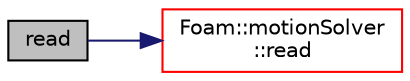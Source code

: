 digraph "read"
{
  bgcolor="transparent";
  edge [fontname="Helvetica",fontsize="10",labelfontname="Helvetica",labelfontsize="10"];
  node [fontname="Helvetica",fontsize="10",shape=record];
  rankdir="LR";
  Node632 [label="read",height=0.2,width=0.4,color="black", fillcolor="grey75", style="filled", fontcolor="black"];
  Node632 -> Node633 [color="midnightblue",fontsize="10",style="solid",fontname="Helvetica"];
  Node633 [label="Foam::motionSolver\l::read",height=0.2,width=0.4,color="red",URL="$a22325.html#af816873151ddb0126e98bb2f914d8ed5",tooltip="Read dynamicMeshDict dictionary. "];
}

